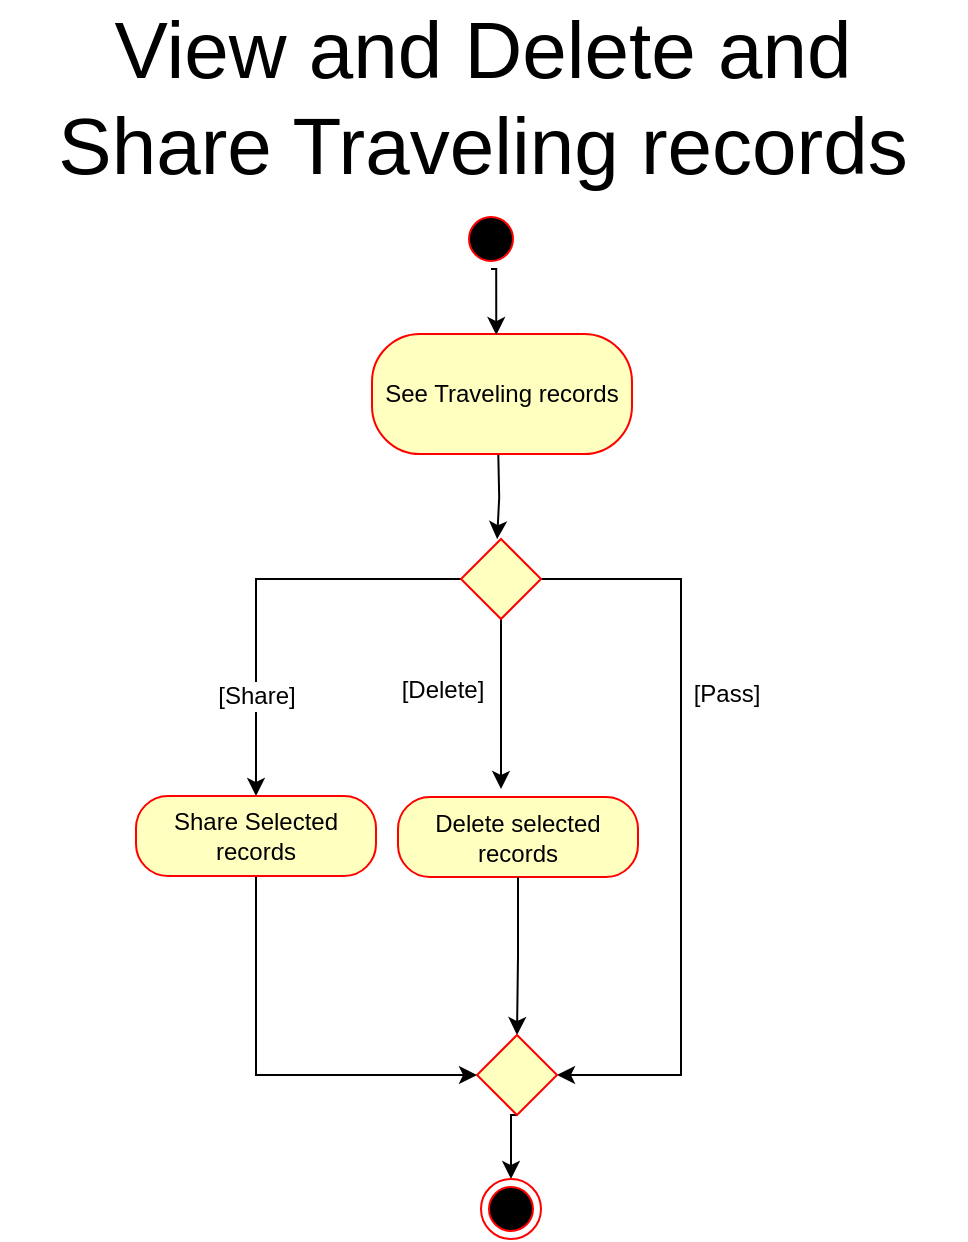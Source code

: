 <mxfile version="10.6.0" type="github"><diagram id="Q1khwp1NY6AT1yMd1KSe" name="Page-1"><mxGraphModel dx="2346" dy="1957" grid="1" gridSize="10" guides="1" tooltips="1" connect="1" arrows="1" fold="1" page="1" pageScale="1" pageWidth="291" pageHeight="413" math="0" shadow="0"><root><mxCell id="0"/><mxCell id="1" parent="0"/><mxCell id="fHXY7kFRutReMqkxS1od-19" style="edgeStyle=orthogonalEdgeStyle;rounded=0;orthogonalLoop=1;jettySize=auto;html=1;entryX=0.5;entryY=0;entryDx=0;entryDy=0;" parent="1" edge="1"><mxGeometry relative="1" as="geometry"><mxPoint x="303.143" y="319" as="sourcePoint"/><mxPoint x="302.571" y="361.571" as="targetPoint"/></mxGeometry></mxCell><mxCell id="fHXY7kFRutReMqkxS1od-14" value="See Traveling records" style="rounded=1;whiteSpace=wrap;html=1;arcSize=40;fontColor=#000000;fillColor=#ffffc0;strokeColor=#ff0000;" parent="1" vertex="1"><mxGeometry x="240" y="259" width="130" height="60" as="geometry"/></mxCell><mxCell id="yBKv1ZU5xRRl16f7iR41-4" style="edgeStyle=orthogonalEdgeStyle;rounded=0;orthogonalLoop=1;jettySize=auto;html=1;exitX=0.5;exitY=1;exitDx=0;exitDy=0;" edge="1" parent="1" source="fHXY7kFRutReMqkxS1od-18"><mxGeometry relative="1" as="geometry"><mxPoint x="304.5" y="486.5" as="targetPoint"/></mxGeometry></mxCell><mxCell id="yBKv1ZU5xRRl16f7iR41-5" value="[Delete]" style="text;html=1;resizable=0;points=[];align=center;verticalAlign=middle;labelBackgroundColor=#ffffff;" vertex="1" connectable="0" parent="yBKv1ZU5xRRl16f7iR41-4"><mxGeometry x="-0.123" relative="1" as="geometry"><mxPoint x="-30" y="-2" as="offset"/></mxGeometry></mxCell><mxCell id="yBKv1ZU5xRRl16f7iR41-6" style="edgeStyle=orthogonalEdgeStyle;rounded=0;orthogonalLoop=1;jettySize=auto;html=1;exitX=1;exitY=0.5;exitDx=0;exitDy=0;entryX=1;entryY=0.5;entryDx=0;entryDy=0;" edge="1" parent="1" source="fHXY7kFRutReMqkxS1od-18" target="fHXY7kFRutReMqkxS1od-38"><mxGeometry relative="1" as="geometry"><Array as="points"><mxPoint x="394.5" y="381.5"/><mxPoint x="394.5" y="629.5"/></Array></mxGeometry></mxCell><mxCell id="yBKv1ZU5xRRl16f7iR41-21" value="[Pass]" style="text;html=1;resizable=0;points=[];align=center;verticalAlign=middle;labelBackgroundColor=#ffffff;" vertex="1" connectable="0" parent="yBKv1ZU5xRRl16f7iR41-6"><mxGeometry x="-0.295" y="1" relative="1" as="geometry"><mxPoint x="21.5" y="-6.5" as="offset"/></mxGeometry></mxCell><mxCell id="yBKv1ZU5xRRl16f7iR41-23" style="edgeStyle=orthogonalEdgeStyle;rounded=0;orthogonalLoop=1;jettySize=auto;html=1;exitX=0;exitY=0.5;exitDx=0;exitDy=0;entryX=0.5;entryY=0;entryDx=0;entryDy=0;" edge="1" parent="1" source="fHXY7kFRutReMqkxS1od-18" target="yBKv1ZU5xRRl16f7iR41-22"><mxGeometry relative="1" as="geometry"/></mxCell><mxCell id="yBKv1ZU5xRRl16f7iR41-25" value="[Share]" style="text;html=1;resizable=0;points=[];align=center;verticalAlign=middle;labelBackgroundColor=#ffffff;" vertex="1" connectable="0" parent="yBKv1ZU5xRRl16f7iR41-23"><mxGeometry x="-0.028" y="35" relative="1" as="geometry"><mxPoint x="-35" y="58.5" as="offset"/></mxGeometry></mxCell><mxCell id="fHXY7kFRutReMqkxS1od-18" value="" style="shape=rhombus;html=1;verticalLabelPosition=top;verticalAlignment=bottom;fillColor=#FFFFC0;strokeColor=#FF0000;" parent="1" vertex="1"><mxGeometry x="284.5" y="361.5" width="40" height="40" as="geometry"/></mxCell><mxCell id="fHXY7kFRutReMqkxS1od-30" value="Delete selected records" style="rounded=1;whiteSpace=wrap;html=1;arcSize=40;fontColor=#000000;fillColor=#ffffc0;strokeColor=#ff0000;" parent="1" vertex="1"><mxGeometry x="253" y="490.5" width="120" height="40" as="geometry"/></mxCell><mxCell id="fHXY7kFRutReMqkxS1od-39" style="edgeStyle=orthogonalEdgeStyle;rounded=0;orthogonalLoop=1;jettySize=auto;html=1;entryX=0.5;entryY=0;entryDx=0;entryDy=0;exitX=0.5;exitY=1;exitDx=0;exitDy=0;" parent="1" source="fHXY7kFRutReMqkxS1od-30" target="fHXY7kFRutReMqkxS1od-38" edge="1"><mxGeometry relative="1" as="geometry"><mxPoint x="314.5" y="596.5" as="sourcePoint"/></mxGeometry></mxCell><mxCell id="yBKv1ZU5xRRl16f7iR41-18" style="edgeStyle=orthogonalEdgeStyle;rounded=0;orthogonalLoop=1;jettySize=auto;html=1;exitX=0.5;exitY=1;exitDx=0;exitDy=0;entryX=0.5;entryY=0;entryDx=0;entryDy=0;" edge="1" parent="1" source="fHXY7kFRutReMqkxS1od-38" target="fHXY7kFRutReMqkxS1od-43"><mxGeometry relative="1" as="geometry"/></mxCell><mxCell id="fHXY7kFRutReMqkxS1od-38" value="" style="shape=rhombus;html=1;verticalLabelPosition=top;verticalAlignment=bottom;fillColor=#FFFFC0;strokeColor=#FF0000;" parent="1" vertex="1"><mxGeometry x="292.5" y="609.5" width="40" height="40" as="geometry"/></mxCell><mxCell id="yBKv1ZU5xRRl16f7iR41-20" style="edgeStyle=orthogonalEdgeStyle;rounded=0;orthogonalLoop=1;jettySize=auto;html=1;exitX=0.5;exitY=1;exitDx=0;exitDy=0;entryX=0.478;entryY=0.009;entryDx=0;entryDy=0;entryPerimeter=0;" edge="1" parent="1" source="fHXY7kFRutReMqkxS1od-41" target="fHXY7kFRutReMqkxS1od-14"><mxGeometry relative="1" as="geometry"/></mxCell><mxCell id="fHXY7kFRutReMqkxS1od-41" value="" style="ellipse;html=1;shape=startState;fillColor=#000000;strokeColor=#ff0000;labelBackgroundColor=none;" parent="1" vertex="1"><mxGeometry x="284.5" y="196.5" width="30" height="30" as="geometry"/></mxCell><mxCell id="fHXY7kFRutReMqkxS1od-43" value="" style="ellipse;html=1;shape=endState;fillColor=#000000;strokeColor=#ff0000;" parent="1" vertex="1"><mxGeometry x="294.5" y="681.5" width="30" height="30" as="geometry"/></mxCell><mxCell id="yBKv1ZU5xRRl16f7iR41-24" style="edgeStyle=orthogonalEdgeStyle;rounded=0;orthogonalLoop=1;jettySize=auto;html=1;exitX=0.5;exitY=1;exitDx=0;exitDy=0;entryX=0;entryY=0.5;entryDx=0;entryDy=0;" edge="1" parent="1" source="yBKv1ZU5xRRl16f7iR41-22" target="fHXY7kFRutReMqkxS1od-38"><mxGeometry relative="1" as="geometry"/></mxCell><mxCell id="yBKv1ZU5xRRl16f7iR41-22" value="Share Selected records" style="rounded=1;whiteSpace=wrap;html=1;arcSize=40;fontColor=#000000;fillColor=#ffffc0;strokeColor=#ff0000;" vertex="1" parent="1"><mxGeometry x="122" y="490" width="120" height="40" as="geometry"/></mxCell><mxCell id="yBKv1ZU5xRRl16f7iR41-26" value="&lt;font style=&quot;font-size: 40px&quot;&gt;View and Delete and Share Traveling records&lt;/font&gt;" style="text;html=1;strokeColor=none;fillColor=none;align=center;verticalAlign=middle;whiteSpace=wrap;rounded=0;" vertex="1" parent="1"><mxGeometry x="54" y="130" width="483" height="20" as="geometry"/></mxCell></root></mxGraphModel></diagram></mxfile>